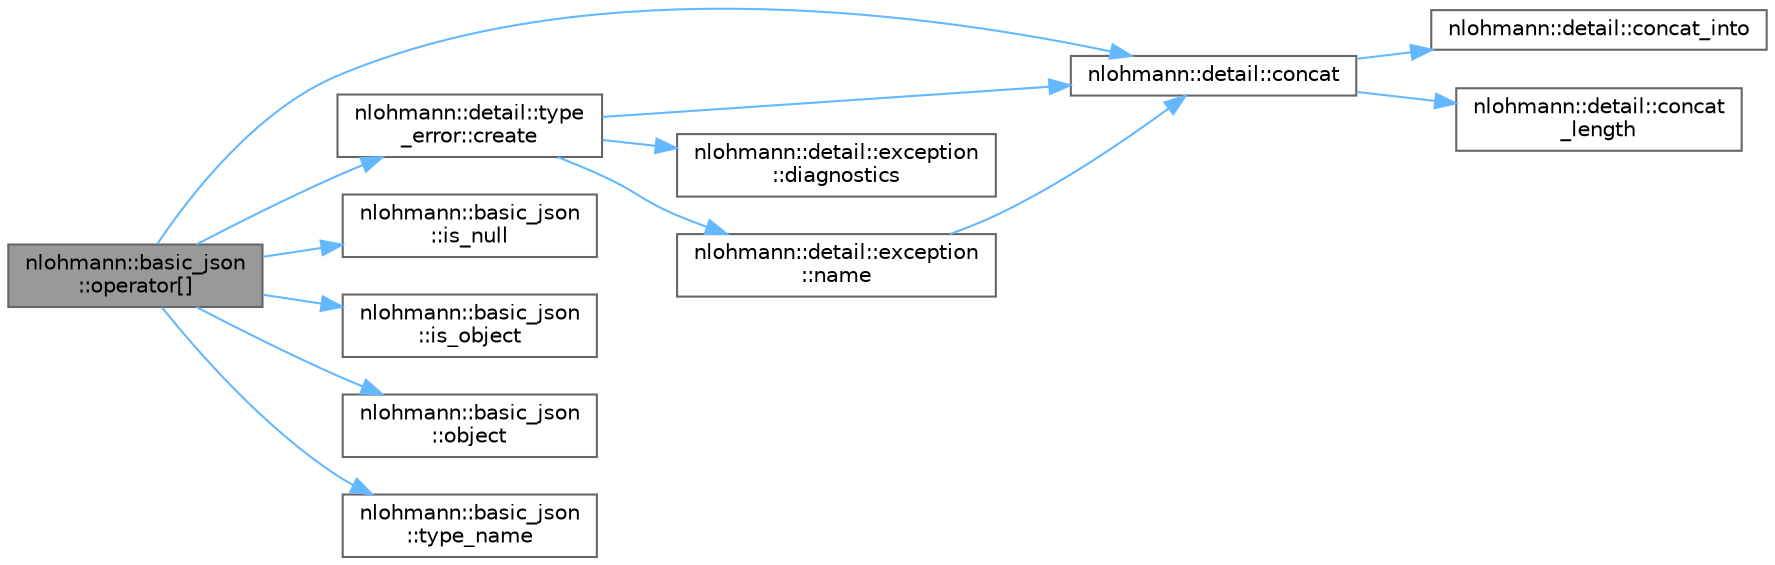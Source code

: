 digraph "nlohmann::basic_json::operator[]"
{
 // LATEX_PDF_SIZE
  bgcolor="transparent";
  edge [fontname=Helvetica,fontsize=10,labelfontname=Helvetica,labelfontsize=10];
  node [fontname=Helvetica,fontsize=10,shape=box,height=0.2,width=0.4];
  rankdir="LR";
  Node1 [id="Node000001",label="nlohmann::basic_json\l::operator[]",height=0.2,width=0.4,color="gray40", fillcolor="grey60", style="filled", fontcolor="black",tooltip="access specified object element"];
  Node1 -> Node2 [id="edge13_Node000001_Node000002",color="steelblue1",style="solid",tooltip=" "];
  Node2 [id="Node000002",label="nlohmann::detail::concat",height=0.2,width=0.4,color="grey40", fillcolor="white", style="filled",URL="$namespacenlohmann_1_1detail.html#a988ba5d6c0412dff629c6f6d6d226fb0",tooltip=" "];
  Node2 -> Node3 [id="edge14_Node000002_Node000003",color="steelblue1",style="solid",tooltip=" "];
  Node3 [id="Node000003",label="nlohmann::detail::concat_into",height=0.2,width=0.4,color="grey40", fillcolor="white", style="filled",URL="$namespacenlohmann_1_1detail.html#a8501011f8c39fdc1451d41a17032a9c1",tooltip=" "];
  Node2 -> Node4 [id="edge15_Node000002_Node000004",color="steelblue1",style="solid",tooltip=" "];
  Node4 [id="Node000004",label="nlohmann::detail::concat\l_length",height=0.2,width=0.4,color="grey40", fillcolor="white", style="filled",URL="$namespacenlohmann_1_1detail.html#ade7da17ad4a5a2be5bc12a6427a3c207",tooltip=" "];
  Node1 -> Node5 [id="edge16_Node000001_Node000005",color="steelblue1",style="solid",tooltip=" "];
  Node5 [id="Node000005",label="nlohmann::detail::type\l_error::create",height=0.2,width=0.4,color="grey40", fillcolor="white", style="filled",URL="$classnlohmann_1_1detail_1_1type__error.html#a297461f501f827c740487a14e920a13d",tooltip=" "];
  Node5 -> Node2 [id="edge17_Node000005_Node000002",color="steelblue1",style="solid",tooltip=" "];
  Node5 -> Node6 [id="edge18_Node000005_Node000006",color="steelblue1",style="solid",tooltip=" "];
  Node6 [id="Node000006",label="nlohmann::detail::exception\l::diagnostics",height=0.2,width=0.4,color="grey40", fillcolor="white", style="filled",URL="$classnlohmann_1_1detail_1_1exception.html#a9032b2e5d344c9f1f7afef4212f0ad39",tooltip=" "];
  Node5 -> Node7 [id="edge19_Node000005_Node000007",color="steelblue1",style="solid",tooltip=" "];
  Node7 [id="Node000007",label="nlohmann::detail::exception\l::name",height=0.2,width=0.4,color="grey40", fillcolor="white", style="filled",URL="$classnlohmann_1_1detail_1_1exception.html#abf41a7e9178356314082284e6cfea278",tooltip=" "];
  Node7 -> Node2 [id="edge20_Node000007_Node000002",color="steelblue1",style="solid",tooltip=" "];
  Node1 -> Node8 [id="edge21_Node000001_Node000008",color="steelblue1",style="solid",tooltip=" "];
  Node8 [id="Node000008",label="nlohmann::basic_json\l::is_null",height=0.2,width=0.4,color="grey40", fillcolor="white", style="filled",URL="$classnlohmann_1_1basic__json.html#aedc7afad96292b5ab61a2e0ad3067f5f",tooltip="return whether value is null"];
  Node1 -> Node9 [id="edge22_Node000001_Node000009",color="steelblue1",style="solid",tooltip=" "];
  Node9 [id="Node000009",label="nlohmann::basic_json\l::is_object",height=0.2,width=0.4,color="grey40", fillcolor="white", style="filled",URL="$classnlohmann_1_1basic__json.html#a57e8411a770a6263d6d8f2116c37f3aa",tooltip="return whether value is an object"];
  Node1 -> Node10 [id="edge23_Node000001_Node000010",color="steelblue1",style="solid",tooltip=" "];
  Node10 [id="Node000010",label="nlohmann::basic_json\l::object",height=0.2,width=0.4,color="grey40", fillcolor="white", style="filled",URL="$classnlohmann_1_1basic__json.html#a9a4df356e05415438fadf8a15e583903",tooltip="explicitly create an object from an initializer list"];
  Node1 -> Node11 [id="edge24_Node000001_Node000011",color="steelblue1",style="solid",tooltip=" "];
  Node11 [id="Node000011",label="nlohmann::basic_json\l::type_name",height=0.2,width=0.4,color="grey40", fillcolor="white", style="filled",URL="$classnlohmann_1_1basic__json.html#ab8811fc4eab6091b32b34b3ac3e90474",tooltip="return the type as string"];
}
